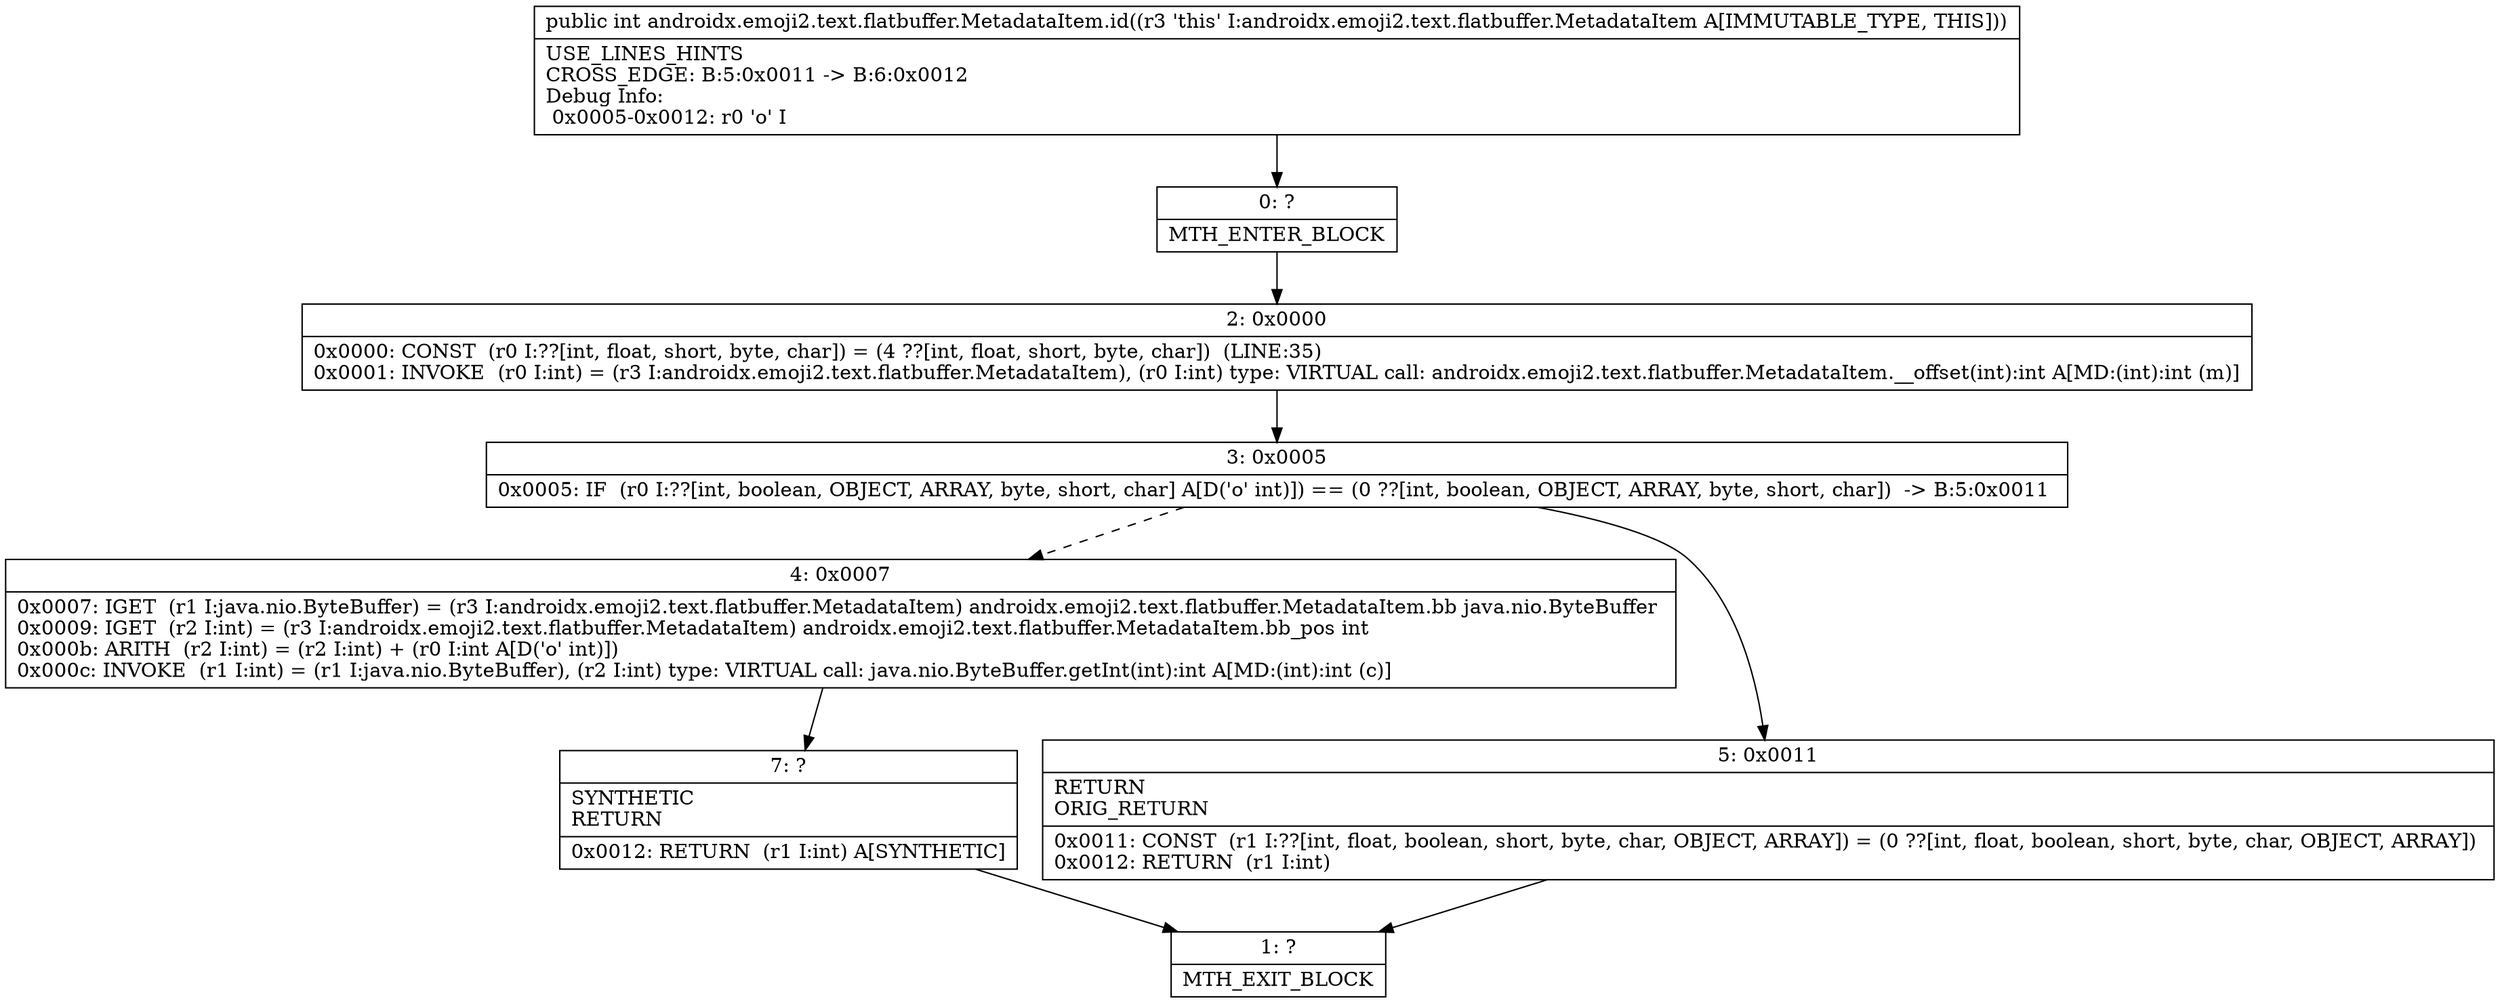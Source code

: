 digraph "CFG forandroidx.emoji2.text.flatbuffer.MetadataItem.id()I" {
Node_0 [shape=record,label="{0\:\ ?|MTH_ENTER_BLOCK\l}"];
Node_2 [shape=record,label="{2\:\ 0x0000|0x0000: CONST  (r0 I:??[int, float, short, byte, char]) = (4 ??[int, float, short, byte, char])  (LINE:35)\l0x0001: INVOKE  (r0 I:int) = (r3 I:androidx.emoji2.text.flatbuffer.MetadataItem), (r0 I:int) type: VIRTUAL call: androidx.emoji2.text.flatbuffer.MetadataItem.__offset(int):int A[MD:(int):int (m)]\l}"];
Node_3 [shape=record,label="{3\:\ 0x0005|0x0005: IF  (r0 I:??[int, boolean, OBJECT, ARRAY, byte, short, char] A[D('o' int)]) == (0 ??[int, boolean, OBJECT, ARRAY, byte, short, char])  \-\> B:5:0x0011 \l}"];
Node_4 [shape=record,label="{4\:\ 0x0007|0x0007: IGET  (r1 I:java.nio.ByteBuffer) = (r3 I:androidx.emoji2.text.flatbuffer.MetadataItem) androidx.emoji2.text.flatbuffer.MetadataItem.bb java.nio.ByteBuffer \l0x0009: IGET  (r2 I:int) = (r3 I:androidx.emoji2.text.flatbuffer.MetadataItem) androidx.emoji2.text.flatbuffer.MetadataItem.bb_pos int \l0x000b: ARITH  (r2 I:int) = (r2 I:int) + (r0 I:int A[D('o' int)]) \l0x000c: INVOKE  (r1 I:int) = (r1 I:java.nio.ByteBuffer), (r2 I:int) type: VIRTUAL call: java.nio.ByteBuffer.getInt(int):int A[MD:(int):int (c)]\l}"];
Node_7 [shape=record,label="{7\:\ ?|SYNTHETIC\lRETURN\l|0x0012: RETURN  (r1 I:int) A[SYNTHETIC]\l}"];
Node_1 [shape=record,label="{1\:\ ?|MTH_EXIT_BLOCK\l}"];
Node_5 [shape=record,label="{5\:\ 0x0011|RETURN\lORIG_RETURN\l|0x0011: CONST  (r1 I:??[int, float, boolean, short, byte, char, OBJECT, ARRAY]) = (0 ??[int, float, boolean, short, byte, char, OBJECT, ARRAY]) \l0x0012: RETURN  (r1 I:int) \l}"];
MethodNode[shape=record,label="{public int androidx.emoji2.text.flatbuffer.MetadataItem.id((r3 'this' I:androidx.emoji2.text.flatbuffer.MetadataItem A[IMMUTABLE_TYPE, THIS]))  | USE_LINES_HINTS\lCROSS_EDGE: B:5:0x0011 \-\> B:6:0x0012\lDebug Info:\l  0x0005\-0x0012: r0 'o' I\l}"];
MethodNode -> Node_0;Node_0 -> Node_2;
Node_2 -> Node_3;
Node_3 -> Node_4[style=dashed];
Node_3 -> Node_5;
Node_4 -> Node_7;
Node_7 -> Node_1;
Node_5 -> Node_1;
}

